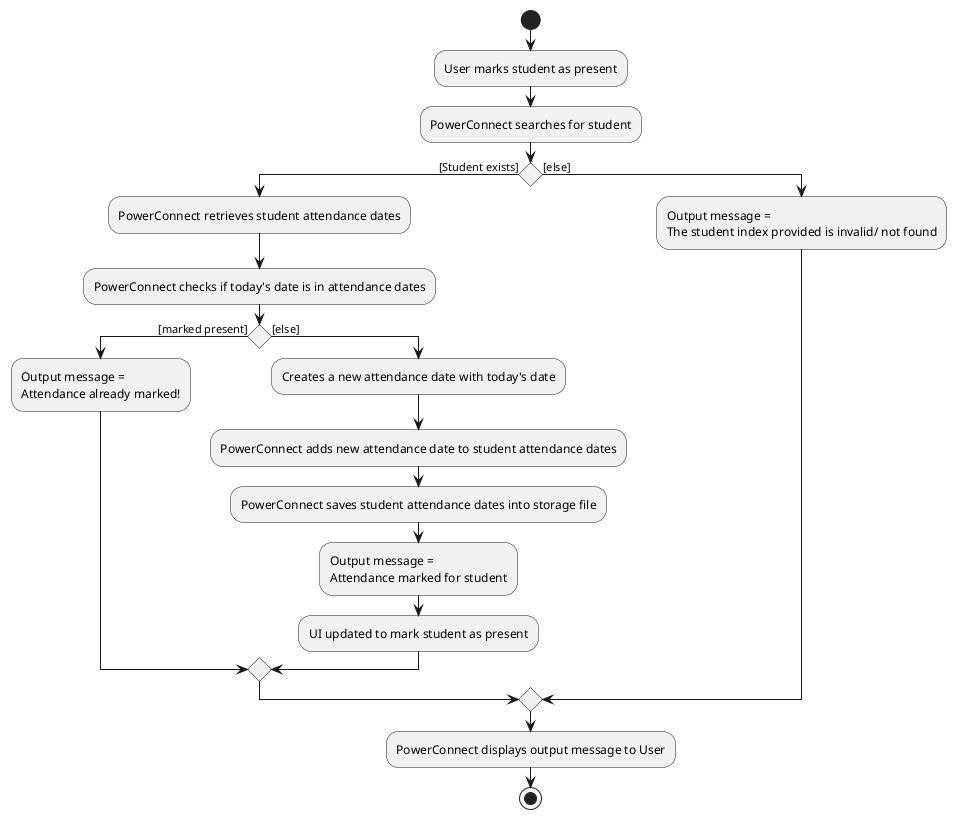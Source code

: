 @startuml
'https://plantuml.com/activity-diagram-beta
@startuml
start
:User marks student as present;
:PowerConnect searches for student;
if () then ([Student exists])
    :PowerConnect retrieves student attendance dates;
    :PowerConnect checks if today's date is in attendance dates;
    if () then ([marked present])
        :Output message = \nAttendance already marked!;
    else ([else])
        :Creates a new attendance date with today's date;
        :PowerConnect adds new attendance date to student attendance dates;
        :PowerConnect saves student attendance dates into storage file;
        :Output message = \nAttendance marked for student;
        :UI updated to mark student as present;
endif
else ([else])
    :Output message = \nThe student index provided is invalid/ not found;
endif
:PowerConnect displays output message to User;
stop
@enduml
